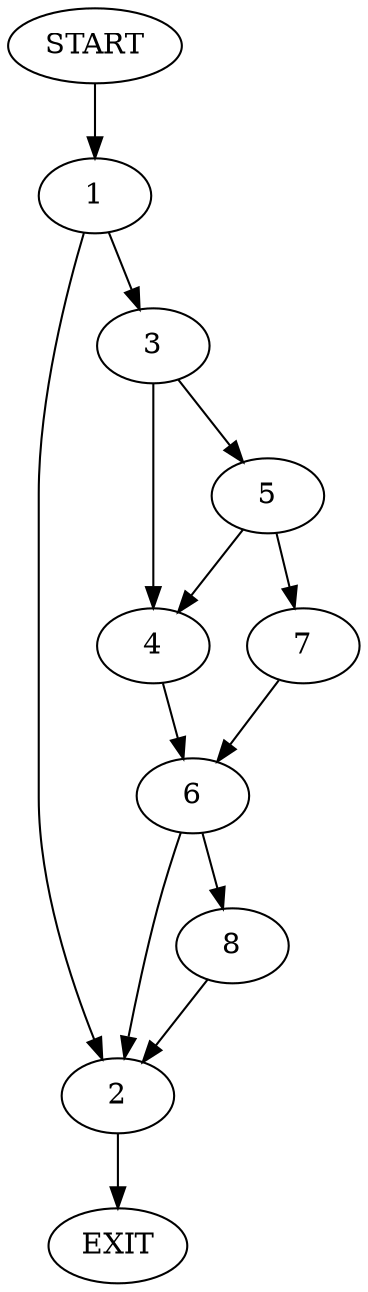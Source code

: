 digraph {
0 [label="START"]
9 [label="EXIT"]
0 -> 1
1 -> 2
1 -> 3
2 -> 9
3 -> 4
3 -> 5
4 -> 6
5 -> 7
5 -> 4
7 -> 6
6 -> 8
6 -> 2
8 -> 2
}
